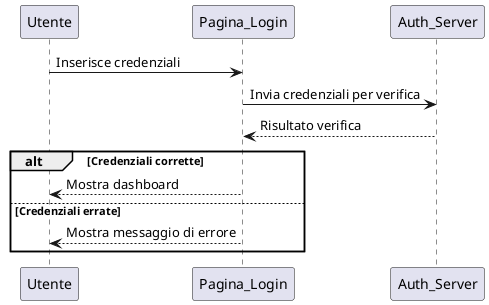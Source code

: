 @startuml
    Utente -> Pagina_Login : Inserisce credenziali
    Pagina_Login -> Auth_Server : Invia credenziali per verifica
    Auth_Server --> Pagina_Login : Risultato verifica

    alt Credenziali corrette
        Pagina_Login --> Utente : Mostra dashboard
    else Credenziali errate
        Pagina_Login --> Utente : Mostra messaggio di errore
    end
@enduml